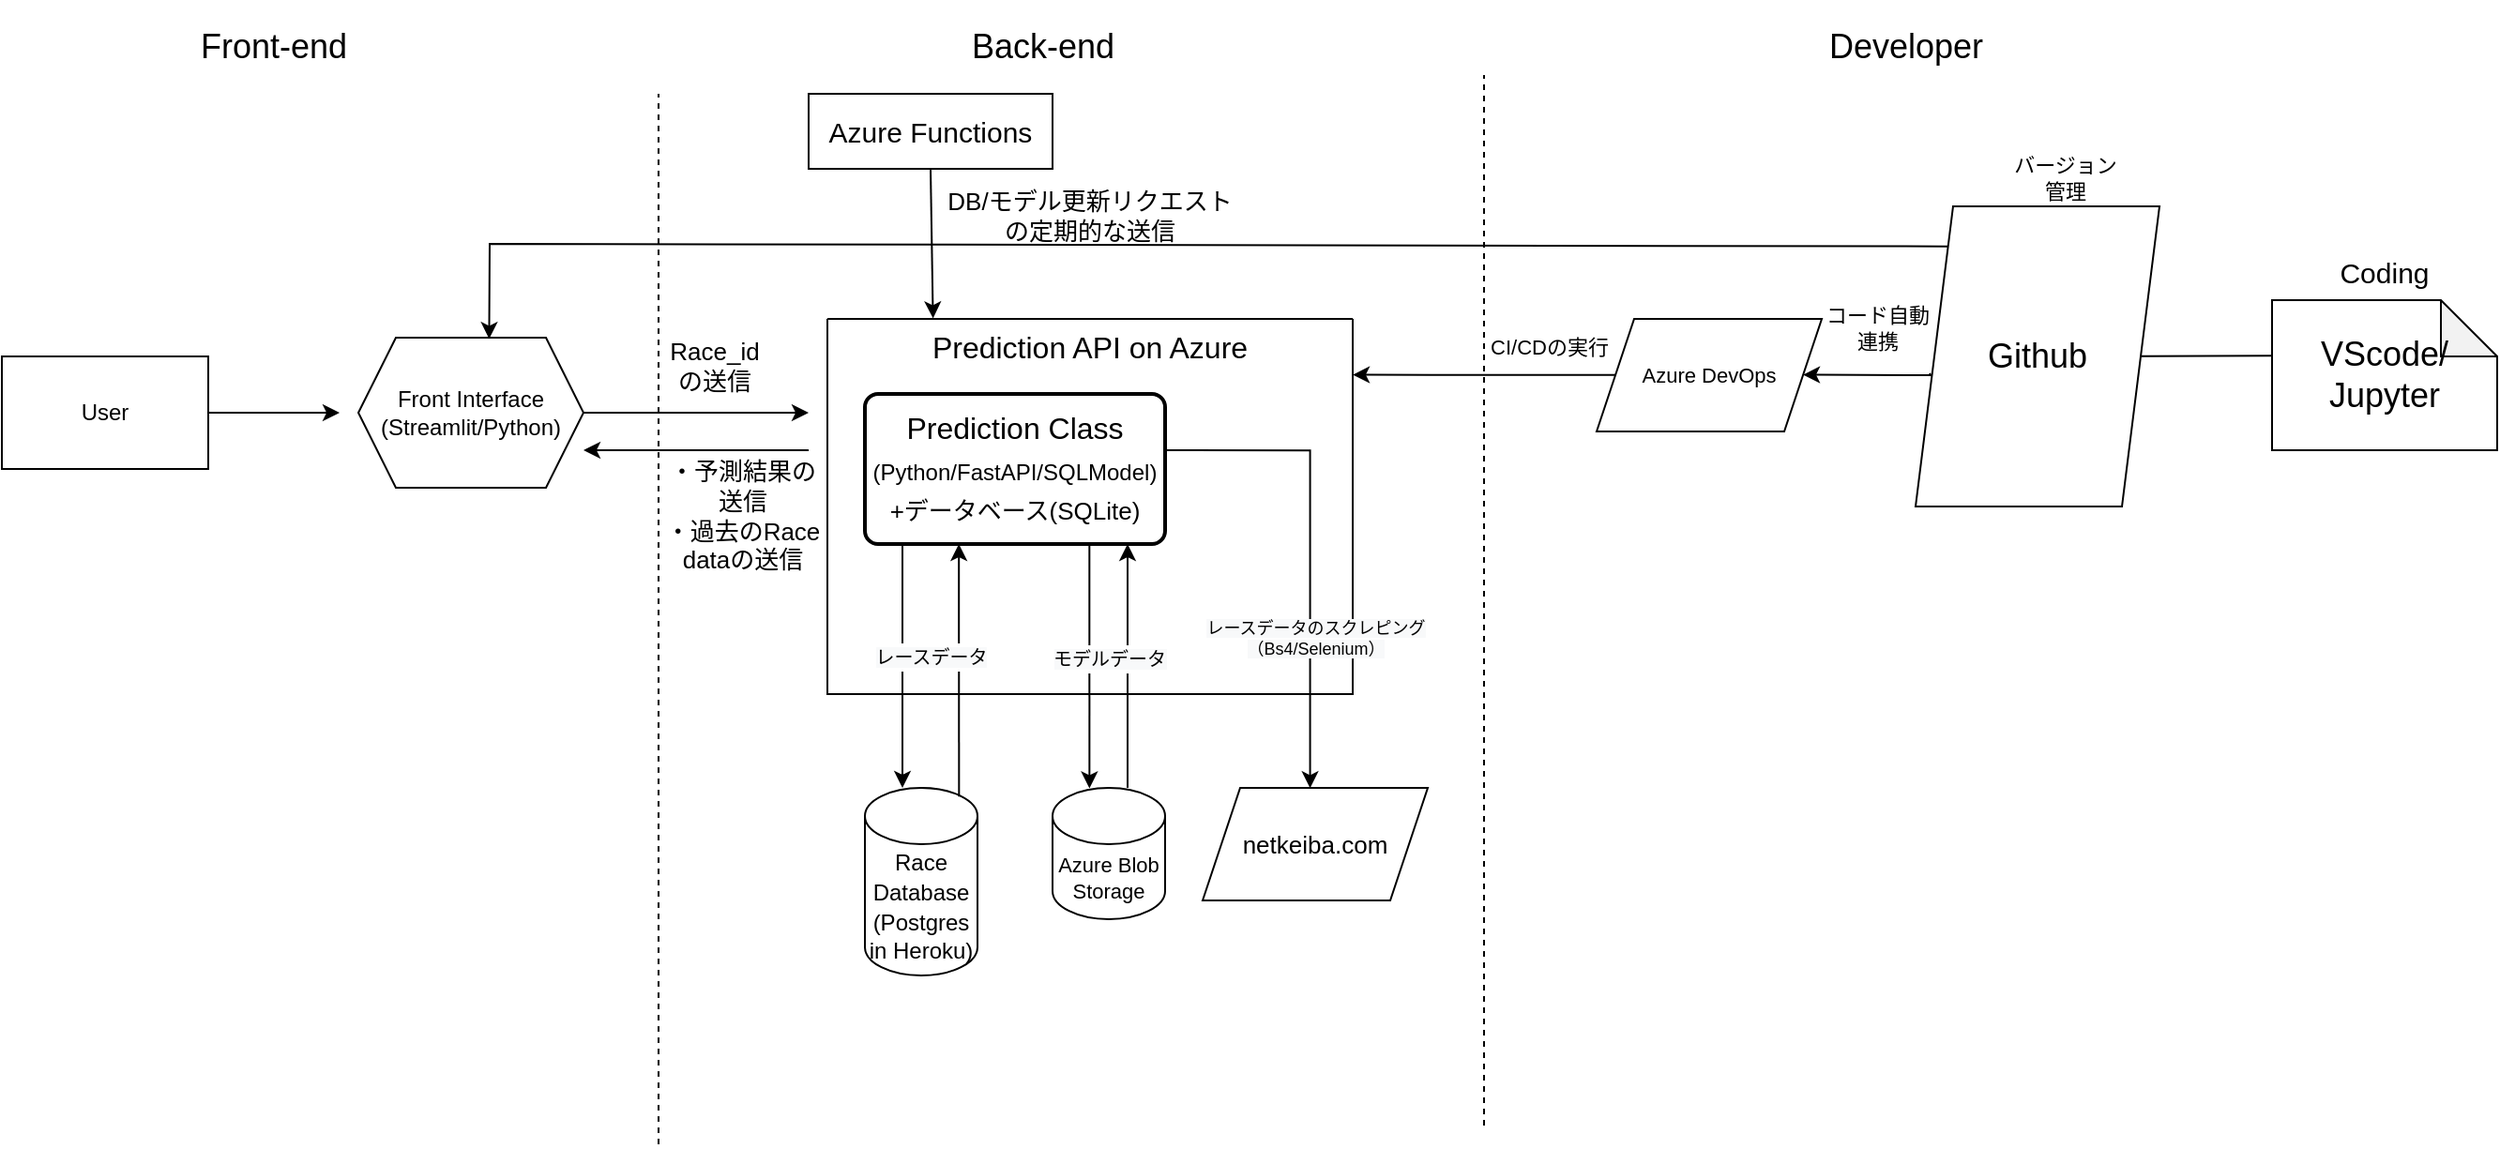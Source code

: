 <mxfile version="17.1.3" type="google"><diagram id="eX03HBy8XAgtjRiYPVCi" name="Page-1"><mxGraphModel grid="1" gridSize="10" guides="1" tooltips="1" connect="1" arrows="1" page="1" fold="1" pageScale="1" pageWidth="850" pageHeight="1100" math="0" shadow="0"><root><mxCell id="0"/><mxCell id="1" parent="0"/><mxCell id="Aem0h6yeLFlin7ymV8Vo-3" value="" style="edgeStyle=orthogonalEdgeStyle;rounded=0;orthogonalLoop=1;jettySize=auto;html=1;" parent="1" source="Aem0h6yeLFlin7ymV8Vo-1" edge="1"><mxGeometry relative="1" as="geometry"><mxPoint x="230" y="180" as="targetPoint"/></mxGeometry></mxCell><mxCell id="Aem0h6yeLFlin7ymV8Vo-1" value="User" style="rounded=0;whiteSpace=wrap;html=1;" parent="1" vertex="1"><mxGeometry x="50" y="150" width="110" height="60" as="geometry"/></mxCell><mxCell id="Aem0h6yeLFlin7ymV8Vo-4" value="Front Interface&lt;br&gt;(Streamlit/Python)" style="shape=hexagon;perimeter=hexagonPerimeter2;whiteSpace=wrap;html=1;fixedSize=1;" parent="1" vertex="1"><mxGeometry x="240" y="140" width="120" height="80" as="geometry"/></mxCell><mxCell id="Aem0h6yeLFlin7ymV8Vo-6" value="" style="endArrow=none;dashed=1;html=1;rounded=0;" parent="1" edge="1"><mxGeometry width="50" height="50" relative="1" as="geometry"><mxPoint x="400" y="570" as="sourcePoint"/><mxPoint x="400" y="10" as="targetPoint"/></mxGeometry></mxCell><mxCell id="Aem0h6yeLFlin7ymV8Vo-7" value="Front-end" style="text;html=1;strokeColor=none;fillColor=none;align=center;verticalAlign=middle;whiteSpace=wrap;rounded=0;fontSize=18;" parent="1" vertex="1"><mxGeometry x="150" y="-40" width="90" height="50" as="geometry"/></mxCell><mxCell id="Aem0h6yeLFlin7ymV8Vo-9" value="" style="endArrow=classic;html=1;rounded=0;fontSize=13;exitX=1;exitY=0.5;exitDx=0;exitDy=0;" parent="1" source="Aem0h6yeLFlin7ymV8Vo-4" edge="1"><mxGeometry width="50" height="50" relative="1" as="geometry"><mxPoint x="400" y="300" as="sourcePoint"/><mxPoint x="480" y="180" as="targetPoint"/></mxGeometry></mxCell><mxCell id="Aem0h6yeLFlin7ymV8Vo-10" value="Race_idの送信" style="text;html=1;strokeColor=none;fillColor=none;align=center;verticalAlign=middle;whiteSpace=wrap;rounded=0;fontSize=13;" parent="1" vertex="1"><mxGeometry x="400" y="140" width="60" height="30" as="geometry"/></mxCell><mxCell id="Aem0h6yeLFlin7ymV8Vo-11" value="" style="endArrow=classic;html=1;rounded=0;fontSize=13;" parent="1" edge="1"><mxGeometry width="50" height="50" relative="1" as="geometry"><mxPoint x="480" y="200" as="sourcePoint"/><mxPoint x="360" y="200" as="targetPoint"/></mxGeometry></mxCell><mxCell id="Aem0h6yeLFlin7ymV8Vo-12" value="・予測結果の送信&lt;br&gt;・過去のRace dataの送信" style="text;html=1;strokeColor=none;fillColor=none;align=center;verticalAlign=middle;whiteSpace=wrap;rounded=0;fontSize=13;" parent="1" vertex="1"><mxGeometry x="400" y="210" width="90" height="50" as="geometry"/></mxCell><mxCell id="Aem0h6yeLFlin7ymV8Vo-13" value="" style="swimlane;startSize=0;fontSize=13;" parent="1" vertex="1"><mxGeometry x="490" y="130" width="280" height="200" as="geometry"/></mxCell><mxCell id="Aem0h6yeLFlin7ymV8Vo-8" value="&lt;font style=&quot;font-size: 13px&quot;&gt;&lt;font style=&quot;font-size: 16px&quot;&gt;P&lt;/font&gt;&lt;span style=&quot;font-size: 16px&quot;&gt;rediction Class&lt;br&gt;&lt;/span&gt;&lt;font style=&quot;font-size: 12px&quot;&gt;(Python/FastAPI/SQLModel)&lt;/font&gt;&lt;br&gt;&lt;span&gt;+データベース(SQLite)&lt;/span&gt;&lt;br&gt;&lt;/font&gt;" style="rounded=1;whiteSpace=wrap;html=1;absoluteArcSize=1;arcSize=14;strokeWidth=2;fontSize=18;" parent="Aem0h6yeLFlin7ymV8Vo-13" vertex="1"><mxGeometry x="20" y="40" width="160" height="80" as="geometry"/></mxCell><mxCell id="Aem0h6yeLFlin7ymV8Vo-22" value="&lt;font style=&quot;font-size: 16px&quot;&gt;Prediction API on Azure&lt;/font&gt;" style="text;html=1;strokeColor=none;fillColor=none;align=center;verticalAlign=middle;whiteSpace=wrap;rounded=0;fontSize=13;" parent="Aem0h6yeLFlin7ymV8Vo-13" vertex="1"><mxGeometry x="50" width="180" height="30" as="geometry"/></mxCell><mxCell id="Fe8E5Z1mP1M6qlKXdUcB-3" value="" style="endArrow=classic;html=1;rounded=0;fontSize=13;entryX=0.328;entryY=0.003;entryDx=0;entryDy=0;entryPerimeter=0;" edge="1" parent="Aem0h6yeLFlin7ymV8Vo-13" target="Fe8E5Z1mP1M6qlKXdUcB-2"><mxGeometry width="50" height="50" relative="1" as="geometry"><mxPoint x="139.66" y="120" as="sourcePoint"/><mxPoint x="139.66" y="250" as="targetPoint"/><Array as="points"/></mxGeometry></mxCell><mxCell id="Aem0h6yeLFlin7ymV8Vo-33" value="" style="endArrow=classic;html=1;rounded=0;fontSize=15;exitX=1.017;exitY=0.373;exitDx=0;exitDy=0;exitPerimeter=0;" parent="Aem0h6yeLFlin7ymV8Vo-13" edge="1"><mxGeometry width="50" height="50" relative="1" as="geometry"><mxPoint x="180" y="70.0" as="sourcePoint"/><mxPoint x="257.28" y="250.16" as="targetPoint"/><Array as="points"><mxPoint x="257.28" y="70.16"/></Array></mxGeometry></mxCell><mxCell id="Fe8E5Z1mP1M6qlKXdUcB-6" value="&lt;font style=&quot;font-size: 9px&quot;&gt;&lt;span style=&quot;background-color: rgb(248 , 249 , 250) ; font-size: 9px&quot;&gt;レースデータのスクレピング&lt;/span&gt;&lt;br style=&quot;background-color: rgb(248 , 249 , 250) ; font-size: 9px&quot;&gt;&lt;span style=&quot;background-color: rgb(248 , 249 , 250) ; font-size: 9px&quot;&gt;（Bs4/Selenium）&lt;/span&gt;&lt;/font&gt;" style="edgeLabel;html=1;align=center;verticalAlign=middle;resizable=0;points=[];fontSize=6;" connectable="0" vertex="1" parent="Aem0h6yeLFlin7ymV8Vo-33"><mxGeometry x="-0.423" y="-1" relative="1" as="geometry"><mxPoint x="6" y="99" as="offset"/></mxGeometry></mxCell><mxCell id="Aem0h6yeLFlin7ymV8Vo-23" value="&lt;font style=&quot;font-size: 15px&quot;&gt;Azure Functions&lt;/font&gt;" style="rounded=0;whiteSpace=wrap;html=1;fontSize=16;" parent="1" vertex="1"><mxGeometry x="480" y="10" width="130" height="40" as="geometry"/></mxCell><mxCell id="Aem0h6yeLFlin7ymV8Vo-24" value="" style="endArrow=classic;html=1;rounded=0;fontSize=15;exitX=0.5;exitY=1;exitDx=0;exitDy=0;entryX=0.035;entryY=-0.01;entryDx=0;entryDy=0;entryPerimeter=0;" parent="1" source="Aem0h6yeLFlin7ymV8Vo-23" target="Aem0h6yeLFlin7ymV8Vo-22" edge="1"><mxGeometry width="50" height="50" relative="1" as="geometry"><mxPoint x="539.5" y="60" as="sourcePoint"/><mxPoint x="545" y="120" as="targetPoint"/></mxGeometry></mxCell><mxCell id="Aem0h6yeLFlin7ymV8Vo-26" value="DB/モデル更新リクエストの定期的な送信" style="text;html=1;strokeColor=none;fillColor=none;align=center;verticalAlign=middle;whiteSpace=wrap;rounded=0;fontSize=13;" parent="1" vertex="1"><mxGeometry x="550" y="60" width="160" height="30" as="geometry"/></mxCell><mxCell id="Aem0h6yeLFlin7ymV8Vo-32" value="netkeiba.com" style="shape=parallelogram;perimeter=parallelogramPerimeter;whiteSpace=wrap;html=1;fixedSize=1;fontSize=13;" parent="1" vertex="1"><mxGeometry x="690" y="380" width="120" height="60" as="geometry"/></mxCell><mxCell id="Aem0h6yeLFlin7ymV8Vo-41" value="&lt;font style=&quot;font-size: 18px&quot;&gt;Back-end&lt;/font&gt;" style="text;html=1;strokeColor=none;fillColor=none;align=center;verticalAlign=middle;whiteSpace=wrap;rounded=0;fontSize=12;" parent="1" vertex="1"><mxGeometry x="540" y="-30" width="130" height="30" as="geometry"/></mxCell><mxCell id="Aem0h6yeLFlin7ymV8Vo-42" value="" style="endArrow=none;dashed=1;html=1;rounded=0;" parent="1" edge="1"><mxGeometry width="50" height="50" relative="1" as="geometry"><mxPoint x="840" y="560" as="sourcePoint"/><mxPoint x="840" as="targetPoint"/></mxGeometry></mxCell><mxCell id="Aem0h6yeLFlin7ymV8Vo-43" value="&lt;span style=&quot;font-size: 18px&quot;&gt;Developer&lt;br&gt;&lt;/span&gt;" style="text;html=1;strokeColor=none;fillColor=none;align=center;verticalAlign=middle;whiteSpace=wrap;rounded=0;fontSize=12;" parent="1" vertex="1"><mxGeometry x="1000" y="-30" width="130" height="30" as="geometry"/></mxCell><mxCell id="Aem0h6yeLFlin7ymV8Vo-47" value="VScode/&lt;br&gt;Jupyter" style="shape=note;whiteSpace=wrap;html=1;backgroundOutline=1;darkOpacity=0.05;fontSize=18;" parent="1" vertex="1"><mxGeometry x="1260" y="120" width="120" height="80" as="geometry"/></mxCell><mxCell id="Aem0h6yeLFlin7ymV8Vo-51" value="&lt;font style=&quot;font-size: 15px&quot;&gt;Coding&lt;/font&gt;" style="text;html=1;strokeColor=none;fillColor=none;align=center;verticalAlign=middle;whiteSpace=wrap;rounded=0;fontSize=18;" parent="1" vertex="1"><mxGeometry x="1290" y="90" width="60" height="30" as="geometry"/></mxCell><mxCell id="Aem0h6yeLFlin7ymV8Vo-52" value="バージョン管理" style="text;html=1;strokeColor=none;fillColor=none;align=center;verticalAlign=middle;whiteSpace=wrap;rounded=0;fontSize=11;" parent="1" vertex="1"><mxGeometry x="1120" y="40" width="60" height="30" as="geometry"/></mxCell><mxCell id="Aem0h6yeLFlin7ymV8Vo-53" value="Azure DevOps" style="shape=parallelogram;perimeter=parallelogramPerimeter;whiteSpace=wrap;html=1;fixedSize=1;fontSize=11;" parent="1" vertex="1"><mxGeometry x="900" y="130" width="120" height="60" as="geometry"/></mxCell><mxCell id="Aem0h6yeLFlin7ymV8Vo-57" value="" style="endArrow=classic;html=1;rounded=0;fontSize=18;exitX=0.058;exitY=0.556;exitDx=0;exitDy=0;exitPerimeter=0;" parent="1" source="Aem0h6yeLFlin7ymV8Vo-49" edge="1"><mxGeometry width="50" height="50" relative="1" as="geometry"><mxPoint x="1060" y="160" as="sourcePoint"/><mxPoint x="1010" y="159.76" as="targetPoint"/><Array as="points"><mxPoint x="1078" y="160"/></Array></mxGeometry></mxCell><mxCell id="Aem0h6yeLFlin7ymV8Vo-49" value="Github" style="shape=parallelogram;perimeter=parallelogramPerimeter;whiteSpace=wrap;html=1;fixedSize=1;fontSize=18;" parent="1" vertex="1"><mxGeometry x="1070" y="70" width="130" height="160" as="geometry"/></mxCell><mxCell id="Aem0h6yeLFlin7ymV8Vo-58" value="" style="endArrow=none;html=1;rounded=0;fontSize=18;exitX=0.002;exitY=0.371;exitDx=0;exitDy=0;exitPerimeter=0;" parent="1" source="Aem0h6yeLFlin7ymV8Vo-47" target="Aem0h6yeLFlin7ymV8Vo-49" edge="1"><mxGeometry width="50" height="50" relative="1" as="geometry"><mxPoint x="1260" y="160" as="sourcePoint"/><mxPoint x="1100" y="160" as="targetPoint"/></mxGeometry></mxCell><mxCell id="Aem0h6yeLFlin7ymV8Vo-59" value="" style="endArrow=classic;html=1;rounded=0;fontSize=18;" parent="1" source="Aem0h6yeLFlin7ymV8Vo-53" edge="1"><mxGeometry width="50" height="50" relative="1" as="geometry"><mxPoint x="820" y="160" as="sourcePoint"/><mxPoint x="770" y="159.76" as="targetPoint"/></mxGeometry></mxCell><mxCell id="Aem0h6yeLFlin7ymV8Vo-60" value="コード自動連携" style="text;html=1;strokeColor=none;fillColor=none;align=center;verticalAlign=middle;whiteSpace=wrap;rounded=0;fontSize=11;" parent="1" vertex="1"><mxGeometry x="1020" y="120" width="60" height="30" as="geometry"/></mxCell><mxCell id="Aem0h6yeLFlin7ymV8Vo-61" value="CI/CDの実行" style="text;html=1;strokeColor=none;fillColor=none;align=center;verticalAlign=middle;whiteSpace=wrap;rounded=0;fontSize=11;" parent="1" vertex="1"><mxGeometry x="840" y="130" width="70" height="30" as="geometry"/></mxCell><mxCell id="Aem0h6yeLFlin7ymV8Vo-62" value="" style="endArrow=classic;html=1;rounded=0;fontSize=11;exitX=0;exitY=0;exitDx=0;exitDy=0;entryX=0.581;entryY=0.008;entryDx=0;entryDy=0;entryPerimeter=0;" parent="1" source="Aem0h6yeLFlin7ymV8Vo-49" target="Aem0h6yeLFlin7ymV8Vo-4" edge="1"><mxGeometry width="50" height="50" relative="1" as="geometry"><mxPoint x="710" y="230" as="sourcePoint"/><mxPoint x="270" y="90" as="targetPoint"/><Array as="points"><mxPoint x="310" y="90"/></Array></mxGeometry></mxCell><mxCell id="Aem0h6yeLFlin7ymV8Vo-14" value="&lt;font style=&quot;font-size: 12px&quot;&gt;Race Database&lt;br&gt;(Postgres in Heroku)&lt;/font&gt;" style="shape=cylinder3;whiteSpace=wrap;html=1;boundedLbl=1;backgroundOutline=1;size=15;fontSize=13;" parent="1" vertex="1"><mxGeometry x="510" y="380" width="60" height="100" as="geometry"/></mxCell><mxCell id="Aem0h6yeLFlin7ymV8Vo-21" value="" style="endArrow=classic;html=1;rounded=0;fontSize=13;" parent="1" edge="1"><mxGeometry width="50" height="50" relative="1" as="geometry"><mxPoint x="530" y="250" as="sourcePoint"/><mxPoint x="530" y="380" as="targetPoint"/><Array as="points"><mxPoint x="530" y="380"/></Array></mxGeometry></mxCell><mxCell id="Fe8E5Z1mP1M6qlKXdUcB-1" value="" style="endArrow=classic;html=1;rounded=0;fontSize=15;exitX=0.836;exitY=0.046;exitDx=0;exitDy=0;exitPerimeter=0;entryX=0.313;entryY=1;entryDx=0;entryDy=0;entryPerimeter=0;" edge="1" parent="1" source="Aem0h6yeLFlin7ymV8Vo-14" target="Aem0h6yeLFlin7ymV8Vo-8"><mxGeometry width="50" height="50" relative="1" as="geometry"><mxPoint x="560.68" y="379.42" as="sourcePoint"/><mxPoint x="560.0" y="330.0" as="targetPoint"/></mxGeometry></mxCell><mxCell id="Fe8E5Z1mP1M6qlKXdUcB-5" value="&lt;span style=&quot;font-size: 10px ; background-color: rgb(248 , 249 , 250)&quot;&gt;レースデータ&lt;/span&gt;" style="edgeLabel;html=1;align=center;verticalAlign=middle;resizable=0;points=[];fontSize=12;" connectable="0" vertex="1" parent="Fe8E5Z1mP1M6qlKXdUcB-1"><mxGeometry x="-0.127" relative="1" as="geometry"><mxPoint x="-15" y="-16" as="offset"/></mxGeometry></mxCell><mxCell id="Fe8E5Z1mP1M6qlKXdUcB-2" value="Azure Blob Storage" style="shape=cylinder3;whiteSpace=wrap;html=1;boundedLbl=1;backgroundOutline=1;size=15;fontSize=11;" vertex="1" parent="1"><mxGeometry x="610" y="380" width="60" height="70" as="geometry"/></mxCell><mxCell id="Fe8E5Z1mP1M6qlKXdUcB-7" value="" style="endArrow=classic;html=1;rounded=0;fontSize=15;entryX=0.313;entryY=1;entryDx=0;entryDy=0;entryPerimeter=0;" edge="1" parent="1"><mxGeometry width="50" height="50" relative="1" as="geometry"><mxPoint x="650" y="380" as="sourcePoint"/><mxPoint x="650.0" y="250" as="targetPoint"/></mxGeometry></mxCell><mxCell id="Fe8E5Z1mP1M6qlKXdUcB-8" value="&lt;span style=&quot;font-size: 10px ; background-color: rgb(248 , 249 , 250)&quot;&gt;モデルデータ&lt;/span&gt;" style="edgeLabel;html=1;align=center;verticalAlign=middle;resizable=0;points=[];fontSize=12;" connectable="0" vertex="1" parent="Fe8E5Z1mP1M6qlKXdUcB-7"><mxGeometry x="-0.127" relative="1" as="geometry"><mxPoint x="-10" y="-13" as="offset"/></mxGeometry></mxCell></root></mxGraphModel></diagram></mxfile>